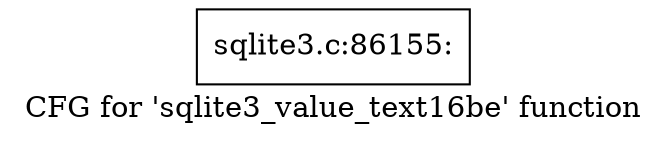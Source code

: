 digraph "CFG for 'sqlite3_value_text16be' function" {
	label="CFG for 'sqlite3_value_text16be' function";

	Node0x55c0f54458c0 [shape=record,label="{sqlite3.c:86155:}"];
}
